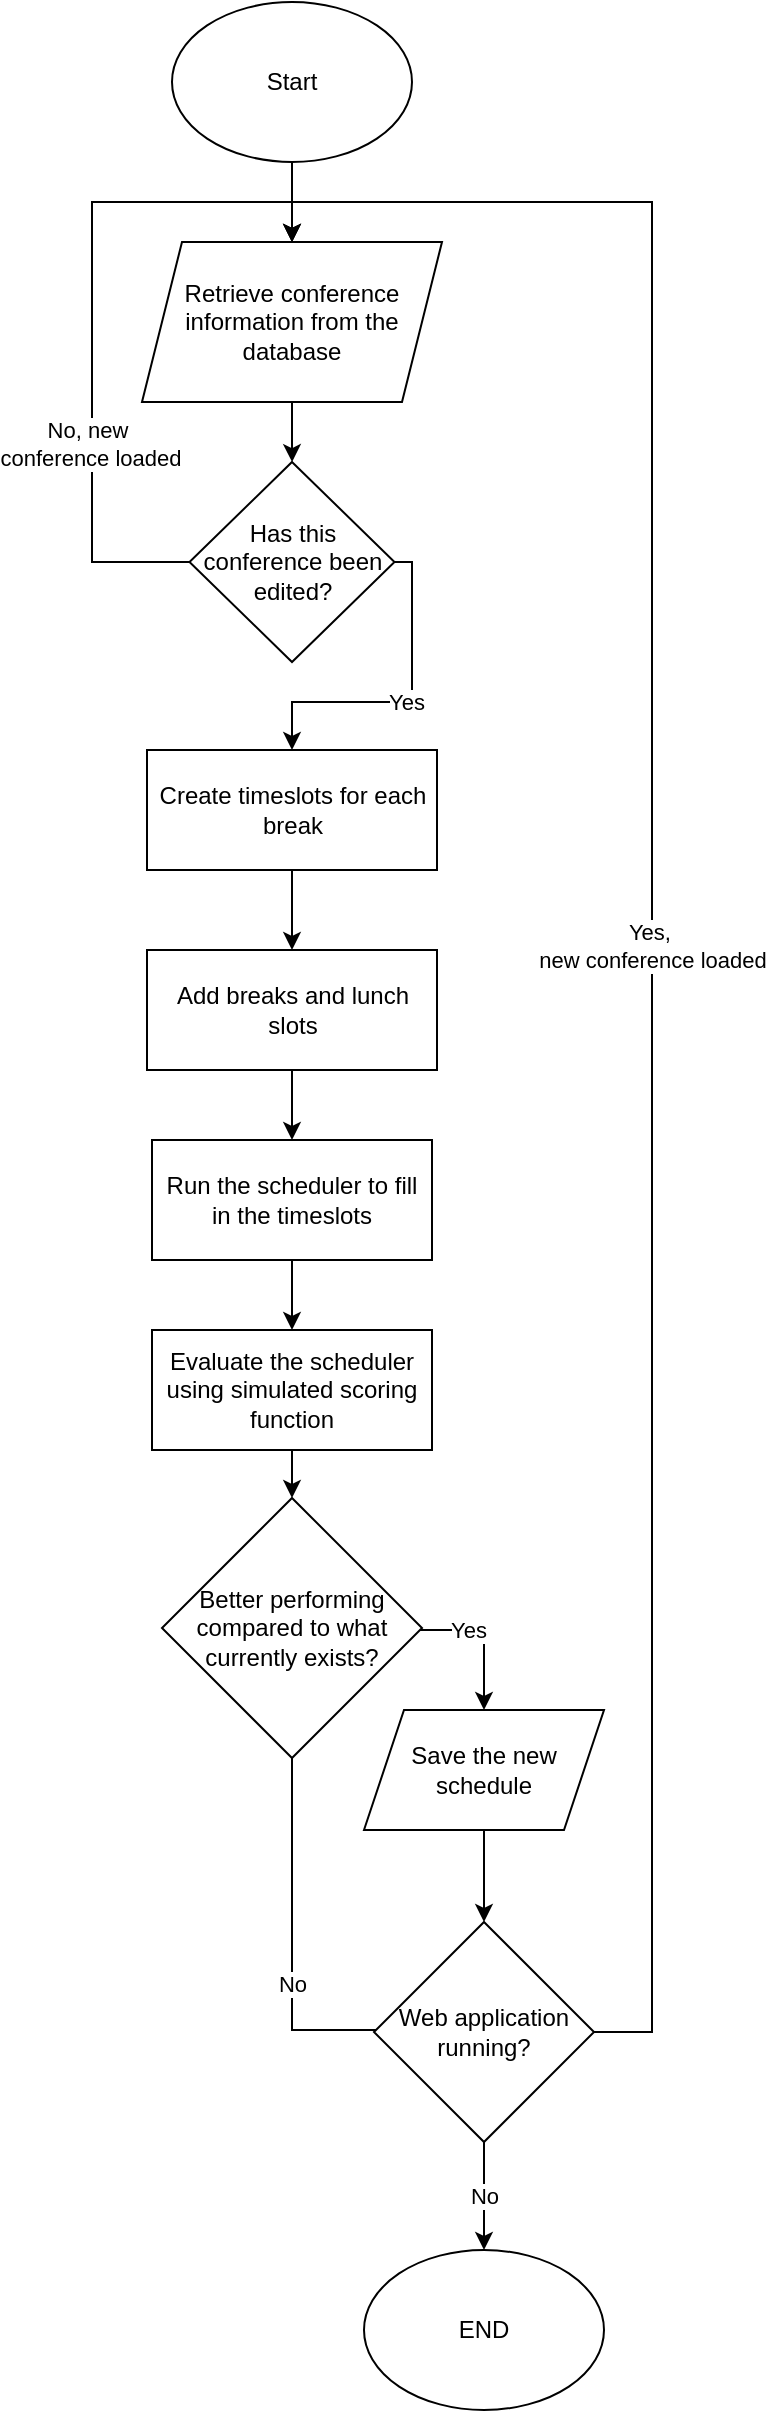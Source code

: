 <mxfile version="24.2.5" type="github">
  <diagram name="Page-1" id="L9EWdKngObACSbmYC5S1">
    <mxGraphModel dx="794" dy="446" grid="1" gridSize="10" guides="1" tooltips="1" connect="1" arrows="1" fold="1" page="1" pageScale="1" pageWidth="827" pageHeight="1169" math="0" shadow="0">
      <root>
        <mxCell id="0" />
        <mxCell id="1" parent="0" />
        <mxCell id="2SStMUthoinW3wqzKq2l-3" value="" style="edgeStyle=orthogonalEdgeStyle;rounded=0;orthogonalLoop=1;jettySize=auto;html=1;" parent="1" source="2SStMUthoinW3wqzKq2l-1" target="2SStMUthoinW3wqzKq2l-2" edge="1">
          <mxGeometry relative="1" as="geometry" />
        </mxCell>
        <mxCell id="2SStMUthoinW3wqzKq2l-1" value="Start" style="ellipse;whiteSpace=wrap;html=1;" parent="1" vertex="1">
          <mxGeometry x="100" y="120" width="120" height="80" as="geometry" />
        </mxCell>
        <mxCell id="CE9BjQxEwYpSyeIQVc04-2" value="" style="edgeStyle=orthogonalEdgeStyle;rounded=0;orthogonalLoop=1;jettySize=auto;html=1;" edge="1" parent="1" source="2SStMUthoinW3wqzKq2l-2" target="CE9BjQxEwYpSyeIQVc04-1">
          <mxGeometry relative="1" as="geometry" />
        </mxCell>
        <mxCell id="2SStMUthoinW3wqzKq2l-2" value="Retrieve conference information from the database" style="shape=parallelogram;perimeter=parallelogramPerimeter;whiteSpace=wrap;html=1;fixedSize=1;" parent="1" vertex="1">
          <mxGeometry x="85" y="240" width="150" height="80" as="geometry" />
        </mxCell>
        <mxCell id="2SStMUthoinW3wqzKq2l-8" value="" style="edgeStyle=orthogonalEdgeStyle;rounded=0;orthogonalLoop=1;jettySize=auto;html=1;" parent="1" source="2SStMUthoinW3wqzKq2l-4" target="2SStMUthoinW3wqzKq2l-7" edge="1">
          <mxGeometry relative="1" as="geometry" />
        </mxCell>
        <mxCell id="2SStMUthoinW3wqzKq2l-4" value="Create timeslots for each break" style="rounded=0;whiteSpace=wrap;html=1;" parent="1" vertex="1">
          <mxGeometry x="87.5" y="494" width="145" height="60" as="geometry" />
        </mxCell>
        <mxCell id="2SStMUthoinW3wqzKq2l-10" value="" style="edgeStyle=orthogonalEdgeStyle;rounded=0;orthogonalLoop=1;jettySize=auto;html=1;" parent="1" source="2SStMUthoinW3wqzKq2l-7" target="2SStMUthoinW3wqzKq2l-9" edge="1">
          <mxGeometry relative="1" as="geometry" />
        </mxCell>
        <mxCell id="2SStMUthoinW3wqzKq2l-7" value="Add breaks and lunch slots" style="rounded=0;whiteSpace=wrap;html=1;" parent="1" vertex="1">
          <mxGeometry x="87.5" y="594" width="145" height="60" as="geometry" />
        </mxCell>
        <mxCell id="2SStMUthoinW3wqzKq2l-14" value="" style="edgeStyle=orthogonalEdgeStyle;rounded=0;orthogonalLoop=1;jettySize=auto;html=1;" parent="1" source="2SStMUthoinW3wqzKq2l-9" target="2SStMUthoinW3wqzKq2l-12" edge="1">
          <mxGeometry relative="1" as="geometry" />
        </mxCell>
        <mxCell id="2SStMUthoinW3wqzKq2l-9" value="Run the scheduler to fill in the timeslots" style="rounded=0;whiteSpace=wrap;html=1;" parent="1" vertex="1">
          <mxGeometry x="90" y="689" width="140" height="60" as="geometry" />
        </mxCell>
        <mxCell id="2SStMUthoinW3wqzKq2l-16" value="" style="edgeStyle=orthogonalEdgeStyle;rounded=0;orthogonalLoop=1;jettySize=auto;html=1;" parent="1" source="2SStMUthoinW3wqzKq2l-12" target="2SStMUthoinW3wqzKq2l-15" edge="1">
          <mxGeometry relative="1" as="geometry" />
        </mxCell>
        <mxCell id="2SStMUthoinW3wqzKq2l-12" value="Evaluate the scheduler using simulated scoring function" style="rounded=0;whiteSpace=wrap;html=1;" parent="1" vertex="1">
          <mxGeometry x="90" y="784" width="140" height="60" as="geometry" />
        </mxCell>
        <mxCell id="2SStMUthoinW3wqzKq2l-19" style="edgeStyle=orthogonalEdgeStyle;rounded=0;orthogonalLoop=1;jettySize=auto;html=1;entryX=0.5;entryY=0;entryDx=0;entryDy=0;" parent="1" source="2SStMUthoinW3wqzKq2l-15" target="2SStMUthoinW3wqzKq2l-17" edge="1">
          <mxGeometry relative="1" as="geometry">
            <Array as="points">
              <mxPoint x="256" y="934" />
            </Array>
          </mxGeometry>
        </mxCell>
        <mxCell id="2SStMUthoinW3wqzKq2l-20" value="Yes" style="edgeLabel;html=1;align=center;verticalAlign=middle;resizable=0;points=[];" parent="2SStMUthoinW3wqzKq2l-19" vertex="1" connectable="0">
          <mxGeometry x="-0.354" relative="1" as="geometry">
            <mxPoint as="offset" />
          </mxGeometry>
        </mxCell>
        <mxCell id="2SStMUthoinW3wqzKq2l-24" value="No" style="edgeStyle=orthogonalEdgeStyle;rounded=0;orthogonalLoop=1;jettySize=auto;html=1;entryX=0;entryY=0.5;entryDx=0;entryDy=0;" parent="1" source="2SStMUthoinW3wqzKq2l-15" target="2SStMUthoinW3wqzKq2l-22" edge="1">
          <mxGeometry relative="1" as="geometry">
            <Array as="points">
              <mxPoint x="160" y="1134" />
              <mxPoint x="225" y="1134" />
            </Array>
          </mxGeometry>
        </mxCell>
        <mxCell id="2SStMUthoinW3wqzKq2l-15" value="Better performing compared to what currently exists?" style="rhombus;whiteSpace=wrap;html=1;" parent="1" vertex="1">
          <mxGeometry x="95" y="868" width="130" height="130" as="geometry" />
        </mxCell>
        <mxCell id="2SStMUthoinW3wqzKq2l-23" value="" style="edgeStyle=orthogonalEdgeStyle;rounded=0;orthogonalLoop=1;jettySize=auto;html=1;" parent="1" source="2SStMUthoinW3wqzKq2l-17" target="2SStMUthoinW3wqzKq2l-22" edge="1">
          <mxGeometry relative="1" as="geometry" />
        </mxCell>
        <mxCell id="2SStMUthoinW3wqzKq2l-17" value="Save the new schedule" style="shape=parallelogram;perimeter=parallelogramPerimeter;whiteSpace=wrap;html=1;fixedSize=1;" parent="1" vertex="1">
          <mxGeometry x="196" y="974" width="120" height="60" as="geometry" />
        </mxCell>
        <mxCell id="2SStMUthoinW3wqzKq2l-25" value="Yes,&amp;nbsp;&lt;div&gt;new conference loaded&lt;/div&gt;" style="edgeStyle=orthogonalEdgeStyle;rounded=0;orthogonalLoop=1;jettySize=auto;html=1;entryX=0.5;entryY=0;entryDx=0;entryDy=0;" parent="1" source="2SStMUthoinW3wqzKq2l-22" target="2SStMUthoinW3wqzKq2l-2" edge="1">
          <mxGeometry relative="1" as="geometry">
            <Array as="points">
              <mxPoint x="340" y="1135" />
              <mxPoint x="340" y="220" />
              <mxPoint x="160" y="220" />
            </Array>
          </mxGeometry>
        </mxCell>
        <mxCell id="2SStMUthoinW3wqzKq2l-27" value="No" style="edgeStyle=orthogonalEdgeStyle;rounded=0;orthogonalLoop=1;jettySize=auto;html=1;" parent="1" source="2SStMUthoinW3wqzKq2l-22" target="2SStMUthoinW3wqzKq2l-26" edge="1">
          <mxGeometry relative="1" as="geometry" />
        </mxCell>
        <mxCell id="2SStMUthoinW3wqzKq2l-22" value="Web application running?" style="rhombus;whiteSpace=wrap;html=1;" parent="1" vertex="1">
          <mxGeometry x="201" y="1080" width="110" height="110" as="geometry" />
        </mxCell>
        <mxCell id="2SStMUthoinW3wqzKq2l-26" value="END" style="ellipse;whiteSpace=wrap;html=1;" parent="1" vertex="1">
          <mxGeometry x="196" y="1244" width="120" height="80" as="geometry" />
        </mxCell>
        <mxCell id="CE9BjQxEwYpSyeIQVc04-8" value="Yes" style="edgeStyle=orthogonalEdgeStyle;rounded=0;orthogonalLoop=1;jettySize=auto;html=1;entryX=0.5;entryY=0;entryDx=0;entryDy=0;" edge="1" parent="1" source="CE9BjQxEwYpSyeIQVc04-1" target="2SStMUthoinW3wqzKq2l-4">
          <mxGeometry relative="1" as="geometry">
            <Array as="points">
              <mxPoint x="220" y="400" />
              <mxPoint x="220" y="470" />
              <mxPoint x="160" y="470" />
            </Array>
          </mxGeometry>
        </mxCell>
        <mxCell id="CE9BjQxEwYpSyeIQVc04-9" style="edgeStyle=orthogonalEdgeStyle;rounded=0;orthogonalLoop=1;jettySize=auto;html=1;entryX=0.5;entryY=0;entryDx=0;entryDy=0;" edge="1" parent="1" source="CE9BjQxEwYpSyeIQVc04-1" target="2SStMUthoinW3wqzKq2l-2">
          <mxGeometry relative="1" as="geometry">
            <mxPoint x="60" y="220" as="targetPoint" />
            <Array as="points">
              <mxPoint x="60" y="400" />
              <mxPoint x="60" y="220" />
              <mxPoint x="160" y="220" />
            </Array>
          </mxGeometry>
        </mxCell>
        <mxCell id="CE9BjQxEwYpSyeIQVc04-10" value="No, new&amp;nbsp;&lt;div&gt;conference loaded&lt;/div&gt;" style="edgeLabel;html=1;align=center;verticalAlign=middle;resizable=0;points=[];" vertex="1" connectable="0" parent="CE9BjQxEwYpSyeIQVc04-9">
          <mxGeometry x="-0.378" y="1" relative="1" as="geometry">
            <mxPoint as="offset" />
          </mxGeometry>
        </mxCell>
        <mxCell id="CE9BjQxEwYpSyeIQVc04-1" value="Has this conference been edited?" style="rhombus;whiteSpace=wrap;html=1;" vertex="1" parent="1">
          <mxGeometry x="108.75" y="350" width="102.5" height="100" as="geometry" />
        </mxCell>
      </root>
    </mxGraphModel>
  </diagram>
</mxfile>
